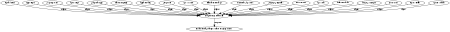 digraph G {
size="3,3";
node [fontsize=7, fontname="Helvetica"];
edge [fontsize=7, fontname="Helvetica"];
node0 [label="The amphibian tree of life.", width=0.27433100247,height=0.27433100247];
node1 [label="Darrel R Frost", width=0.27433100247,height=0.27433100247];
node2 [label="Taran Grant", width=0.27433100247,height=0.27433100247];
node3 [label="Julián Faivovich", width=0.27433100247,height=0.27433100247];
node4 [label="Raoul H Bain", width=0.27433100247,height=0.27433100247];
node5 [label="Alexander Haas", width=0.27433100247,height=0.27433100247];
node6 [label="Celio F B Haddad", width=0.27433100247,height=0.27433100247];
node7 [label="Rafael O De Sa", width=0.27433100247,height=0.27433100247];
node8 [label="A Channing", width=0.27433100247,height=0.27433100247];
node9 [label="Mark Wilkinson", width=0.27433100247,height=0.27433100247];
node10 [label="Stephen C Donnellan", width=0.27433100247,height=0.27433100247];
node11 [label="Christopher J Raxworthy", width=0.27433100247,height=0.27433100247];
node12 [label="Jonathan A Campbell", width=0.27433100247,height=0.27433100247];
node13 [label="Boris L Blotto", width=0.27433100247,height=0.27433100247];
node14 [label="Paul Moler", width=0.27433100247,height=0.27433100247];
node15 [label="Robert C Drewes", width=0.27433100247,height=0.27433100247];
node16 [label="Ronald A Nussbaum", width=0.27433100247,height=0.27433100247];
node17 [label="John D Lynch", width=0.27433100247,height=0.27433100247];
node18 [label="David M Green", width=0.27433100247,height=0.27433100247];
node19 [label="Ward C Wheeler", width=0.27433100247,height=0.27433100247];
node20 [label="Bulletin of the American Museum of Natural History", width=0.27433100247,height=0.27433100247];
node1 -> node0 [label="creator"];
node2 -> node0 [label="creator"];
node3 -> node0 [label="creator"];
node4 -> node0 [label="creator"];
node5 -> node0 [label="creator"];
node6 -> node0 [label="creator"];
node7 -> node0 [label="creator"];
node8 -> node0 [label="creator"];
node9 -> node0 [label="creator"];
node10 -> node0 [label="creator"];
node11 -> node0 [label="creator"];
node12 -> node0 [label="creator"];
node13 -> node0 [label="creator"];
node14 -> node0 [label="creator"];
node15 -> node0 [label="creator"];
node16 -> node0 [label="creator"];
node17 -> node0 [label="creator"];
node18 -> node0 [label="creator"];
node19 -> node0 [label="creator"];
node0 -> node20 [label="is_part_of"];
}


